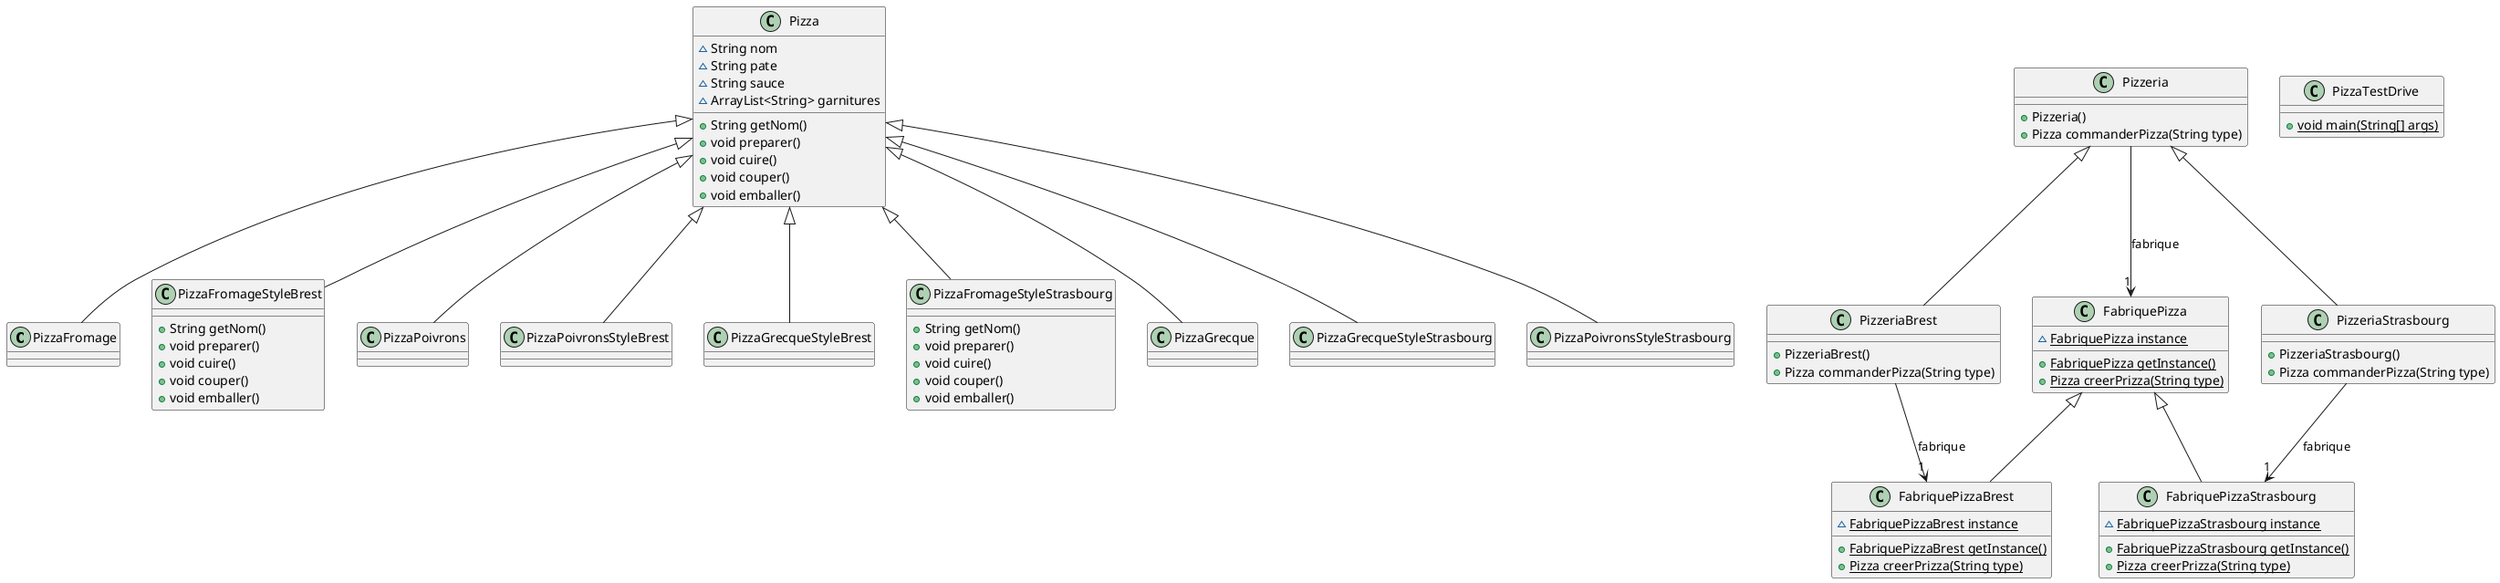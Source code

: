 @startuml
class PizzaFromage [[java:main.PizzaFromage]] {
}
class Pizza [[java:main.Pizza]] {
}
Pizza <|-- PizzaFromage
class PizzaFromageStyleBrest [[java:main.PizzaFromageStyleBrest]] {
	+String getNom()
	+void preparer()
	+void cuire()
	+void couper()
	+void emballer()
}
class Pizza [[java:main.Pizza]] {
}
Pizza <|-- PizzaFromageStyleBrest
class PizzaPoivrons [[java:main.PizzaPoivrons]] {
}
class Pizza [[java:main.Pizza]] {
}
Pizza <|-- PizzaPoivrons
class FabriquePizzaBrest [[java:main.FabriquePizzaBrest]] {
	~{static}FabriquePizzaBrest instance
	+{static}FabriquePizzaBrest getInstance()
	+{static}Pizza creerPrizza(String type)
}
class FabriquePizza [[java:main.FabriquePizza]] {
}
FabriquePizza <|-- FabriquePizzaBrest
class PizzaPoivronsStyleBrest [[java:main.PizzaPoivronsStyleBrest]] {
}
class Pizza [[java:main.Pizza]] {
}
Pizza <|-- PizzaPoivronsStyleBrest
class PizzaGrecqueStyleBrest [[java:main.PizzaGrecqueStyleBrest]] {
}
class Pizza [[java:main.Pizza]] {
}
Pizza <|-- PizzaGrecqueStyleBrest
class FabriquePizzaStrasbourg [[java:main.FabriquePizzaStrasbourg]] {
	~{static}FabriquePizzaStrasbourg instance
	+{static}FabriquePizzaStrasbourg getInstance()
	+{static}Pizza creerPrizza(String type)
}
class FabriquePizza [[java:main.FabriquePizza]] {
}
FabriquePizza <|-- FabriquePizzaStrasbourg
abstract class Pizzeria [[java:main.Pizzeria]] {
	+Pizzeria()
	+Pizza commanderPizza(String type)
}
class FabriquePizza [[java:main.FabriquePizza]] {
}
Pizzeria --> "1" FabriquePizza : fabrique
class FabriquePizza [[java:main.FabriquePizza]] {
	~{static}FabriquePizza instance
	+{static}FabriquePizza getInstance()
	+{static}Pizza creerPrizza(String type)
}
class PizzaTestDrive [[java:main.PizzaTestDrive]] {
	+{static}void main(String[] args)
}
class PizzeriaBrest [[java:main.PizzeriaBrest]] {
	+PizzeriaBrest()
	+Pizza commanderPizza(String type)
}
class FabriquePizzaBrest [[java:main.FabriquePizzaBrest]] {
}
PizzeriaBrest --> "1" FabriquePizzaBrest : fabrique
class Pizzeria [[java:main.Pizzeria]] {
}
Pizzeria <|-- PizzeriaBrest
abstract class Pizza [[java:main.Pizza]] {
	~String nom
	~String pate
	~String sauce
	~ArrayList<String> garnitures
	+String getNom()
	+void preparer()
	+void cuire()
	+void couper()
	+void emballer()
}
class PizzaFromageStyleStrasbourg [[java:main.PizzaFromageStyleStrasbourg]] {
	+String getNom()
	+void preparer()
	+void cuire()
	+void couper()
	+void emballer()
}
class Pizza [[java:main.Pizza]] {
}
Pizza <|-- PizzaFromageStyleStrasbourg
class PizzaGrecque [[java:main.PizzaGrecque]] {
}
class Pizza [[java:main.Pizza]] {
}
Pizza <|-- PizzaGrecque
class PizzaGrecqueStyleStrasbourg [[java:main.PizzaGrecqueStyleStrasbourg]] {
}
class Pizza [[java:main.Pizza]] {
}
Pizza <|-- PizzaGrecqueStyleStrasbourg
class PizzaPoivronsStyleStrasbourg [[java:main.PizzaPoivronsStyleStrasbourg]] {
}
class Pizza [[java:main.Pizza]] {
}
Pizza <|-- PizzaPoivronsStyleStrasbourg
class PizzeriaStrasbourg [[java:main.PizzeriaStrasbourg]] {
	+PizzeriaStrasbourg()
	+Pizza commanderPizza(String type)
}
class FabriquePizzaStrasbourg [[java:main.FabriquePizzaStrasbourg]] {
}
PizzeriaStrasbourg --> "1" FabriquePizzaStrasbourg : fabrique
class Pizzeria [[java:main.Pizzeria]] {
}
Pizzeria <|-- PizzeriaStrasbourg
@enduml